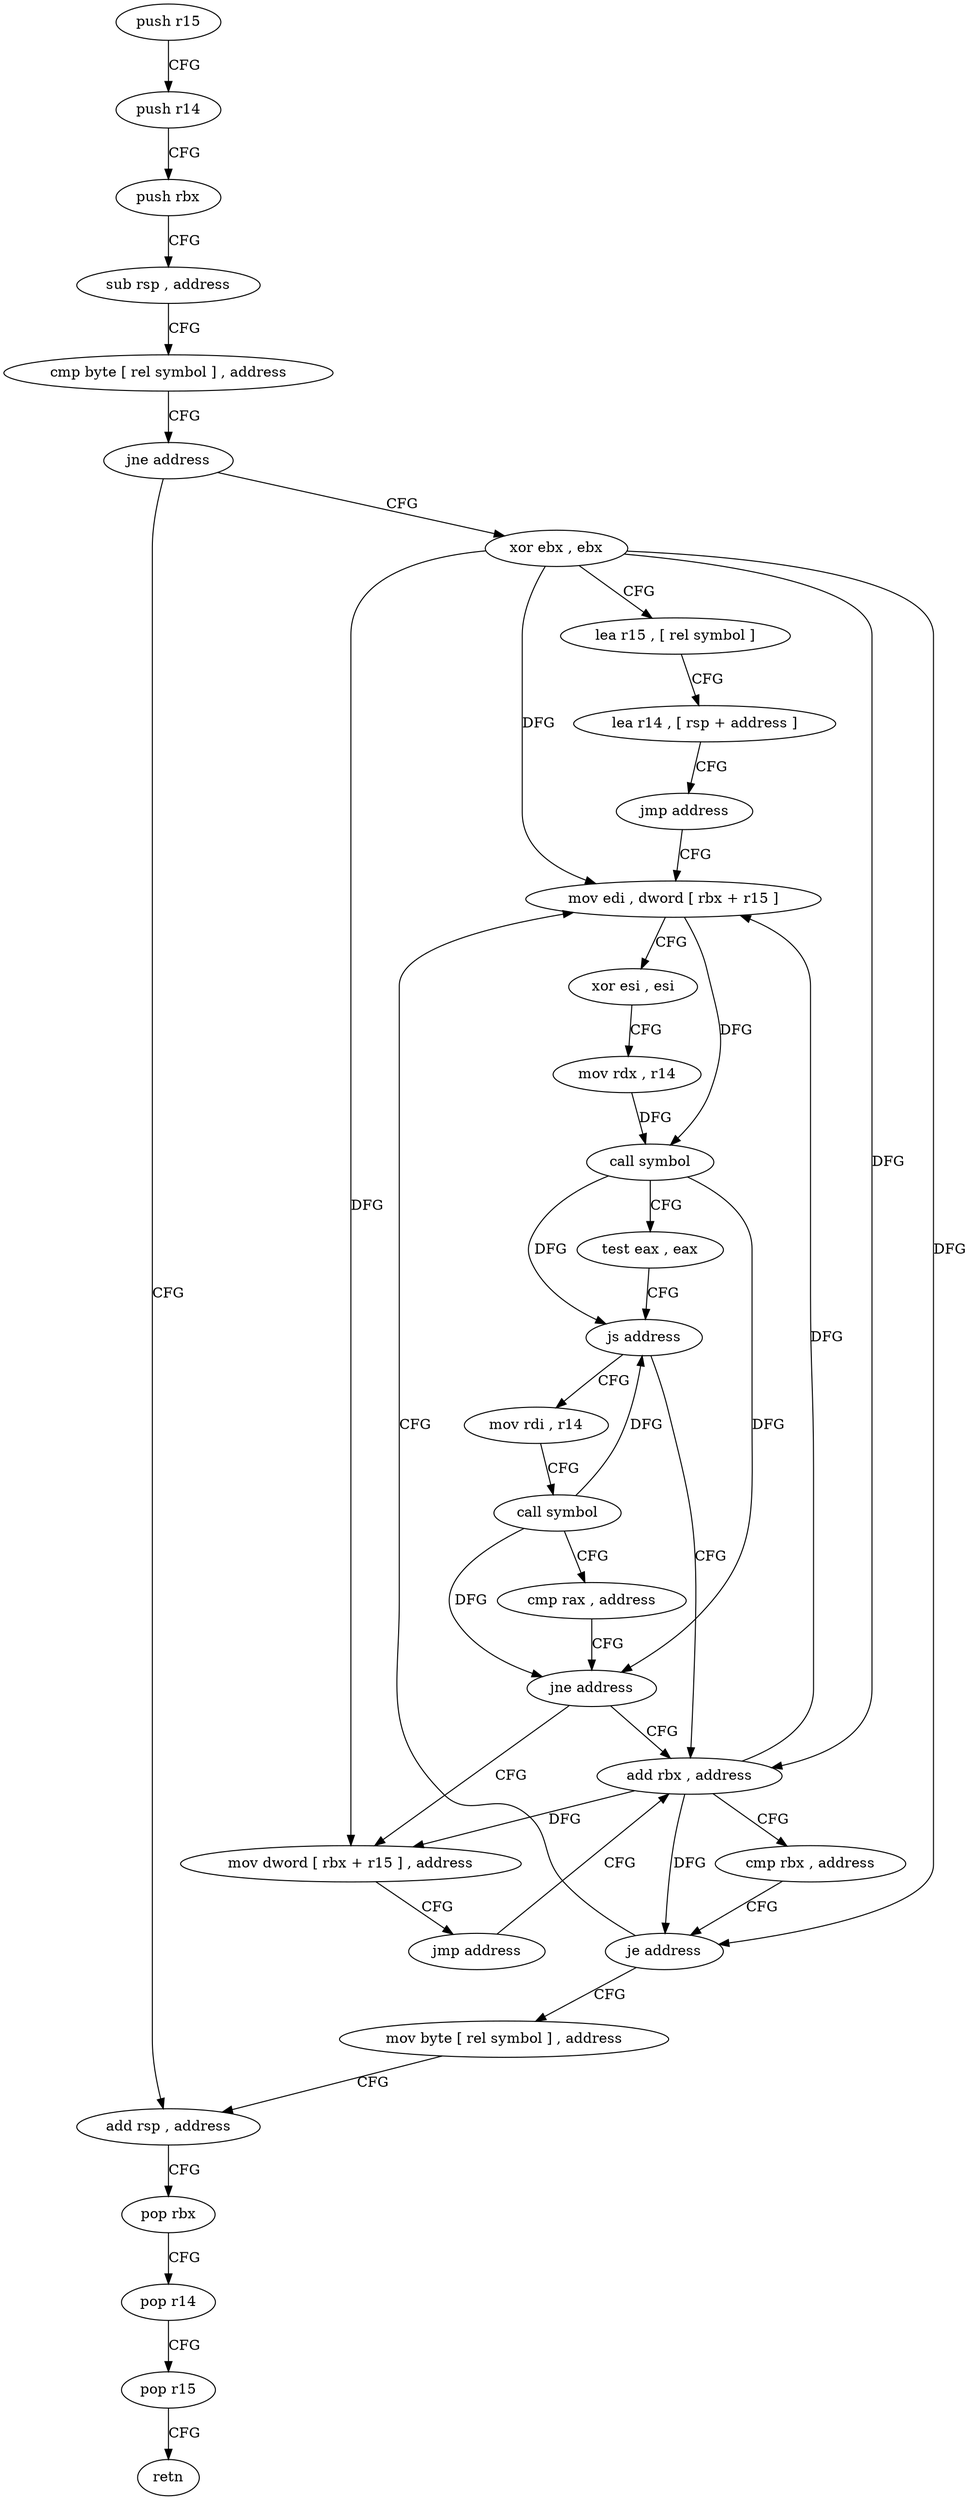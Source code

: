 digraph "func" {
"160736" [label = "push r15" ]
"160738" [label = "push r14" ]
"160740" [label = "push rbx" ]
"160741" [label = "sub rsp , address" ]
"160748" [label = "cmp byte [ rel symbol ] , address" ]
"160755" [label = "jne address" ]
"160843" [label = "add rsp , address" ]
"160757" [label = "xor ebx , ebx" ]
"160850" [label = "pop rbx" ]
"160851" [label = "pop r14" ]
"160853" [label = "pop r15" ]
"160855" [label = "retn" ]
"160759" [label = "lea r15 , [ rel symbol ]" ]
"160766" [label = "lea r14 , [ rsp + address ]" ]
"160771" [label = "jmp address" ]
"160794" [label = "mov edi , dword [ rbx + r15 ]" ]
"160798" [label = "xor esi , esi" ]
"160800" [label = "mov rdx , r14" ]
"160803" [label = "call symbol" ]
"160808" [label = "test eax , eax" ]
"160810" [label = "js address" ]
"160784" [label = "add rbx , address" ]
"160812" [label = "mov rdi , r14" ]
"160788" [label = "cmp rbx , address" ]
"160792" [label = "je address" ]
"160836" [label = "mov byte [ rel symbol ] , address" ]
"160815" [label = "call symbol" ]
"160820" [label = "cmp rax , address" ]
"160824" [label = "jne address" ]
"160826" [label = "mov dword [ rbx + r15 ] , address" ]
"160834" [label = "jmp address" ]
"160736" -> "160738" [ label = "CFG" ]
"160738" -> "160740" [ label = "CFG" ]
"160740" -> "160741" [ label = "CFG" ]
"160741" -> "160748" [ label = "CFG" ]
"160748" -> "160755" [ label = "CFG" ]
"160755" -> "160843" [ label = "CFG" ]
"160755" -> "160757" [ label = "CFG" ]
"160843" -> "160850" [ label = "CFG" ]
"160757" -> "160759" [ label = "CFG" ]
"160757" -> "160794" [ label = "DFG" ]
"160757" -> "160784" [ label = "DFG" ]
"160757" -> "160792" [ label = "DFG" ]
"160757" -> "160826" [ label = "DFG" ]
"160850" -> "160851" [ label = "CFG" ]
"160851" -> "160853" [ label = "CFG" ]
"160853" -> "160855" [ label = "CFG" ]
"160759" -> "160766" [ label = "CFG" ]
"160766" -> "160771" [ label = "CFG" ]
"160771" -> "160794" [ label = "CFG" ]
"160794" -> "160798" [ label = "CFG" ]
"160794" -> "160803" [ label = "DFG" ]
"160798" -> "160800" [ label = "CFG" ]
"160800" -> "160803" [ label = "DFG" ]
"160803" -> "160808" [ label = "CFG" ]
"160803" -> "160810" [ label = "DFG" ]
"160803" -> "160824" [ label = "DFG" ]
"160808" -> "160810" [ label = "CFG" ]
"160810" -> "160784" [ label = "CFG" ]
"160810" -> "160812" [ label = "CFG" ]
"160784" -> "160788" [ label = "CFG" ]
"160784" -> "160794" [ label = "DFG" ]
"160784" -> "160792" [ label = "DFG" ]
"160784" -> "160826" [ label = "DFG" ]
"160812" -> "160815" [ label = "CFG" ]
"160788" -> "160792" [ label = "CFG" ]
"160792" -> "160836" [ label = "CFG" ]
"160792" -> "160794" [ label = "CFG" ]
"160836" -> "160843" [ label = "CFG" ]
"160815" -> "160820" [ label = "CFG" ]
"160815" -> "160810" [ label = "DFG" ]
"160815" -> "160824" [ label = "DFG" ]
"160820" -> "160824" [ label = "CFG" ]
"160824" -> "160784" [ label = "CFG" ]
"160824" -> "160826" [ label = "CFG" ]
"160826" -> "160834" [ label = "CFG" ]
"160834" -> "160784" [ label = "CFG" ]
}
